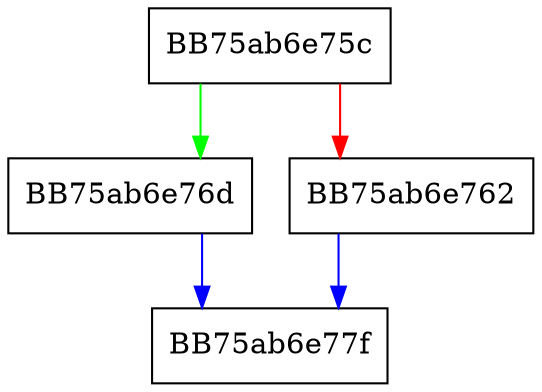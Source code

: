 digraph GetUpgradeQuery {
  node [shape="box"];
  graph [splines=ortho];
  BB75ab6e75c -> BB75ab6e76d [color="green"];
  BB75ab6e75c -> BB75ab6e762 [color="red"];
  BB75ab6e762 -> BB75ab6e77f [color="blue"];
  BB75ab6e76d -> BB75ab6e77f [color="blue"];
}